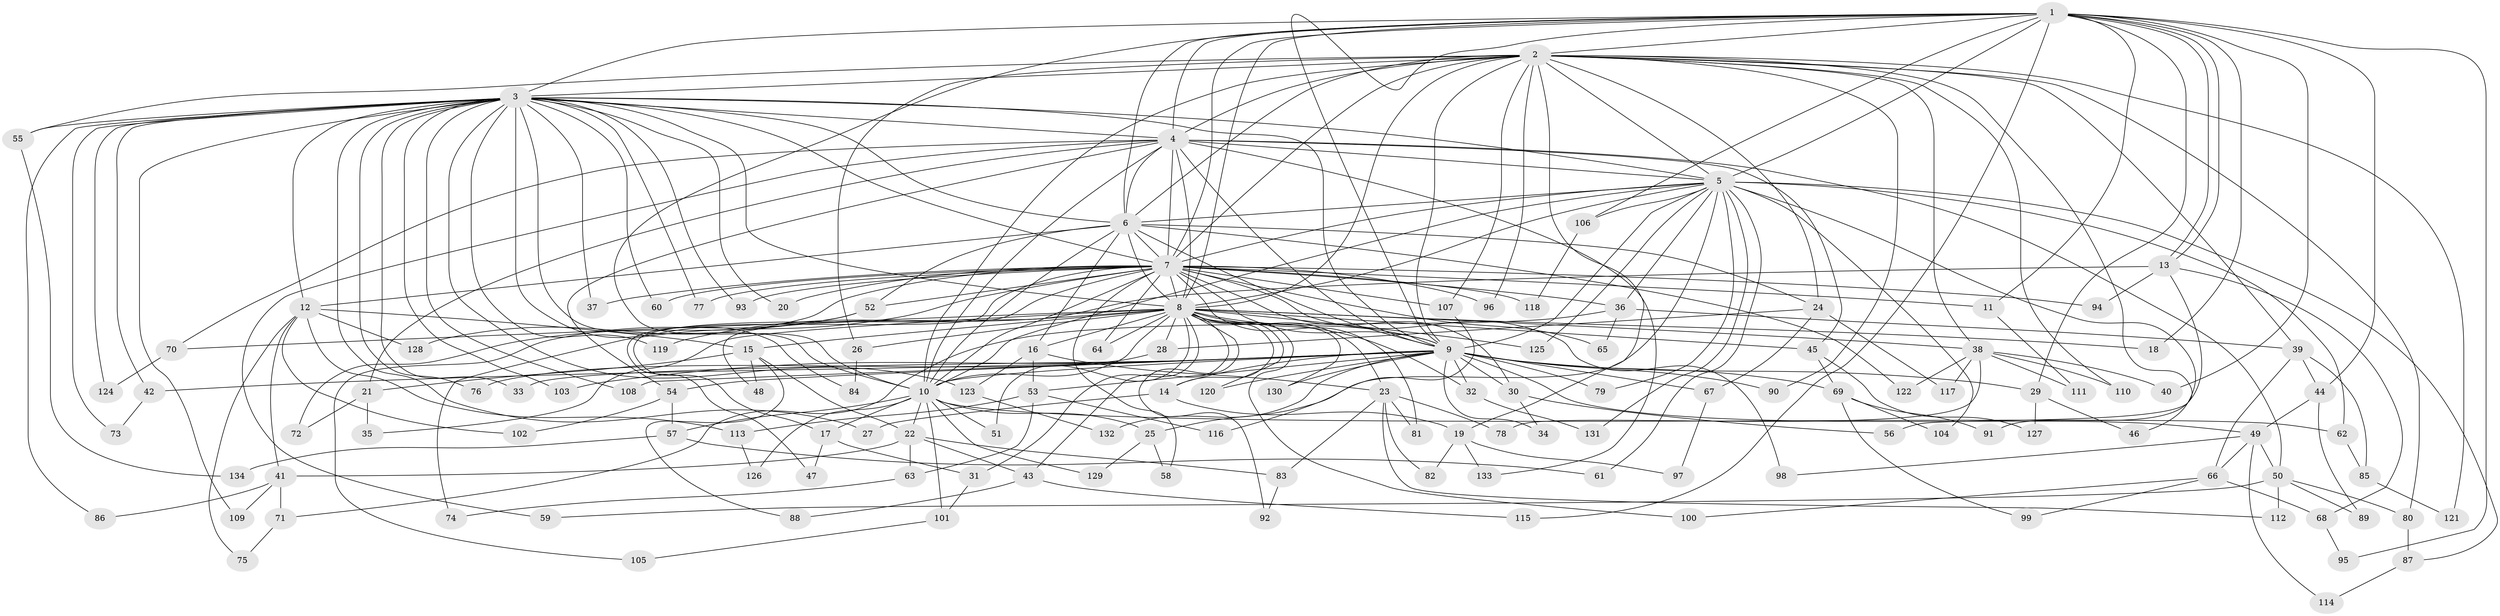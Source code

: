 // coarse degree distribution, {18: 0.00980392156862745, 40: 0.00980392156862745, 31: 0.00980392156862745, 15: 0.00980392156862745, 34: 0.00980392156862745, 11: 0.00980392156862745, 28: 0.00980392156862745, 16: 0.00980392156862745, 3: 0.1568627450980392, 6: 0.049019607843137254, 7: 0.0196078431372549, 9: 0.00980392156862745, 5: 0.0392156862745098, 4: 0.10784313725490197, 2: 0.5098039215686274, 8: 0.00980392156862745, 1: 0.0196078431372549}
// Generated by graph-tools (version 1.1) at 2025/41/03/06/25 10:41:44]
// undirected, 134 vertices, 293 edges
graph export_dot {
graph [start="1"]
  node [color=gray90,style=filled];
  1;
  2;
  3;
  4;
  5;
  6;
  7;
  8;
  9;
  10;
  11;
  12;
  13;
  14;
  15;
  16;
  17;
  18;
  19;
  20;
  21;
  22;
  23;
  24;
  25;
  26;
  27;
  28;
  29;
  30;
  31;
  32;
  33;
  34;
  35;
  36;
  37;
  38;
  39;
  40;
  41;
  42;
  43;
  44;
  45;
  46;
  47;
  48;
  49;
  50;
  51;
  52;
  53;
  54;
  55;
  56;
  57;
  58;
  59;
  60;
  61;
  62;
  63;
  64;
  65;
  66;
  67;
  68;
  69;
  70;
  71;
  72;
  73;
  74;
  75;
  76;
  77;
  78;
  79;
  80;
  81;
  82;
  83;
  84;
  85;
  86;
  87;
  88;
  89;
  90;
  91;
  92;
  93;
  94;
  95;
  96;
  97;
  98;
  99;
  100;
  101;
  102;
  103;
  104;
  105;
  106;
  107;
  108;
  109;
  110;
  111;
  112;
  113;
  114;
  115;
  116;
  117;
  118;
  119;
  120;
  121;
  122;
  123;
  124;
  125;
  126;
  127;
  128;
  129;
  130;
  131;
  132;
  133;
  134;
  1 -- 2;
  1 -- 3;
  1 -- 4;
  1 -- 5;
  1 -- 6;
  1 -- 7;
  1 -- 8;
  1 -- 9;
  1 -- 10;
  1 -- 11;
  1 -- 13;
  1 -- 13;
  1 -- 18;
  1 -- 29;
  1 -- 40;
  1 -- 44;
  1 -- 95;
  1 -- 106;
  1 -- 115;
  2 -- 3;
  2 -- 4;
  2 -- 5;
  2 -- 6;
  2 -- 7;
  2 -- 8;
  2 -- 9;
  2 -- 10;
  2 -- 19;
  2 -- 24;
  2 -- 26;
  2 -- 38;
  2 -- 39;
  2 -- 55;
  2 -- 80;
  2 -- 90;
  2 -- 91;
  2 -- 96;
  2 -- 107;
  2 -- 110;
  2 -- 121;
  3 -- 4;
  3 -- 5;
  3 -- 6;
  3 -- 7;
  3 -- 8;
  3 -- 9;
  3 -- 10;
  3 -- 12;
  3 -- 20;
  3 -- 27;
  3 -- 33;
  3 -- 37;
  3 -- 42;
  3 -- 55;
  3 -- 60;
  3 -- 73;
  3 -- 76;
  3 -- 77;
  3 -- 84;
  3 -- 86;
  3 -- 93;
  3 -- 103;
  3 -- 108;
  3 -- 109;
  3 -- 119;
  3 -- 123;
  3 -- 124;
  4 -- 5;
  4 -- 6;
  4 -- 7;
  4 -- 8;
  4 -- 9;
  4 -- 10;
  4 -- 21;
  4 -- 45;
  4 -- 50;
  4 -- 54;
  4 -- 59;
  4 -- 70;
  4 -- 133;
  5 -- 6;
  5 -- 7;
  5 -- 8;
  5 -- 9;
  5 -- 10;
  5 -- 25;
  5 -- 36;
  5 -- 46;
  5 -- 61;
  5 -- 62;
  5 -- 79;
  5 -- 87;
  5 -- 104;
  5 -- 106;
  5 -- 125;
  5 -- 131;
  6 -- 7;
  6 -- 8;
  6 -- 9;
  6 -- 10;
  6 -- 12;
  6 -- 16;
  6 -- 24;
  6 -- 52;
  6 -- 122;
  7 -- 8;
  7 -- 9;
  7 -- 10;
  7 -- 11;
  7 -- 17;
  7 -- 20;
  7 -- 30;
  7 -- 36;
  7 -- 37;
  7 -- 47;
  7 -- 52;
  7 -- 58;
  7 -- 60;
  7 -- 64;
  7 -- 65;
  7 -- 74;
  7 -- 77;
  7 -- 81;
  7 -- 93;
  7 -- 94;
  7 -- 96;
  7 -- 98;
  7 -- 107;
  7 -- 118;
  7 -- 128;
  8 -- 9;
  8 -- 10;
  8 -- 14;
  8 -- 15;
  8 -- 16;
  8 -- 18;
  8 -- 23;
  8 -- 26;
  8 -- 28;
  8 -- 31;
  8 -- 32;
  8 -- 35;
  8 -- 38;
  8 -- 43;
  8 -- 45;
  8 -- 51;
  8 -- 64;
  8 -- 70;
  8 -- 92;
  8 -- 100;
  8 -- 119;
  8 -- 120;
  8 -- 125;
  8 -- 130;
  9 -- 10;
  9 -- 14;
  9 -- 29;
  9 -- 30;
  9 -- 32;
  9 -- 33;
  9 -- 34;
  9 -- 42;
  9 -- 49;
  9 -- 53;
  9 -- 54;
  9 -- 67;
  9 -- 69;
  9 -- 79;
  9 -- 90;
  9 -- 103;
  9 -- 108;
  9 -- 120;
  9 -- 130;
  9 -- 132;
  10 -- 17;
  10 -- 22;
  10 -- 25;
  10 -- 51;
  10 -- 57;
  10 -- 62;
  10 -- 101;
  10 -- 126;
  10 -- 129;
  11 -- 111;
  12 -- 15;
  12 -- 41;
  12 -- 75;
  12 -- 102;
  12 -- 113;
  12 -- 128;
  13 -- 48;
  13 -- 56;
  13 -- 68;
  13 -- 94;
  14 -- 19;
  14 -- 27;
  15 -- 21;
  15 -- 22;
  15 -- 48;
  15 -- 88;
  16 -- 23;
  16 -- 53;
  16 -- 123;
  17 -- 31;
  17 -- 47;
  19 -- 82;
  19 -- 97;
  19 -- 133;
  21 -- 35;
  21 -- 72;
  22 -- 41;
  22 -- 43;
  22 -- 63;
  22 -- 83;
  23 -- 78;
  23 -- 81;
  23 -- 82;
  23 -- 83;
  23 -- 112;
  24 -- 28;
  24 -- 67;
  24 -- 117;
  25 -- 58;
  25 -- 129;
  26 -- 84;
  28 -- 76;
  29 -- 46;
  29 -- 127;
  30 -- 34;
  30 -- 56;
  31 -- 101;
  32 -- 131;
  36 -- 39;
  36 -- 65;
  36 -- 71;
  38 -- 40;
  38 -- 78;
  38 -- 110;
  38 -- 111;
  38 -- 117;
  38 -- 122;
  39 -- 44;
  39 -- 66;
  39 -- 85;
  41 -- 71;
  41 -- 86;
  41 -- 109;
  42 -- 73;
  43 -- 88;
  43 -- 115;
  44 -- 49;
  44 -- 89;
  45 -- 69;
  45 -- 127;
  49 -- 50;
  49 -- 66;
  49 -- 98;
  49 -- 114;
  50 -- 59;
  50 -- 80;
  50 -- 89;
  50 -- 112;
  52 -- 72;
  52 -- 105;
  53 -- 63;
  53 -- 113;
  53 -- 116;
  54 -- 57;
  54 -- 102;
  55 -- 134;
  57 -- 61;
  57 -- 134;
  62 -- 85;
  63 -- 74;
  66 -- 68;
  66 -- 99;
  66 -- 100;
  67 -- 97;
  68 -- 95;
  69 -- 91;
  69 -- 99;
  69 -- 104;
  70 -- 124;
  71 -- 75;
  80 -- 87;
  83 -- 92;
  85 -- 121;
  87 -- 114;
  101 -- 105;
  106 -- 118;
  107 -- 116;
  113 -- 126;
  123 -- 132;
}
